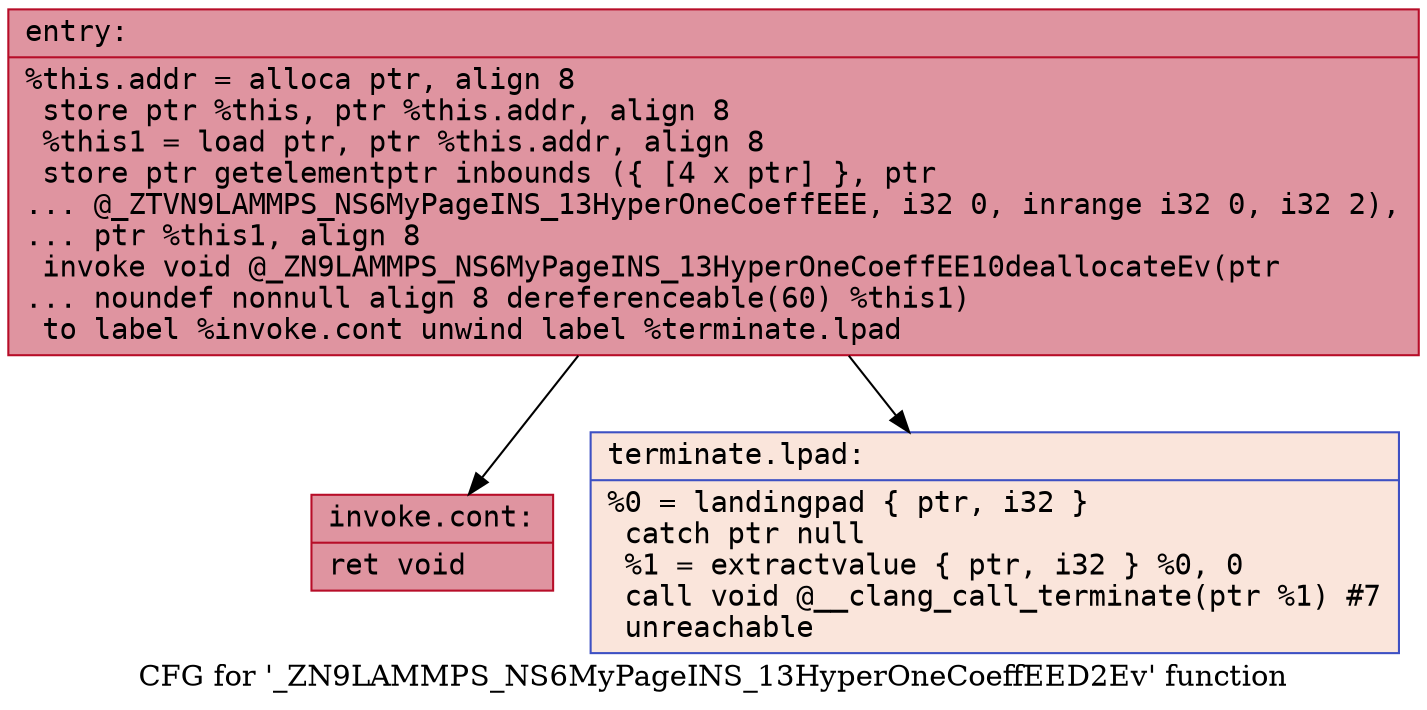 digraph "CFG for '_ZN9LAMMPS_NS6MyPageINS_13HyperOneCoeffEED2Ev' function" {
	label="CFG for '_ZN9LAMMPS_NS6MyPageINS_13HyperOneCoeffEED2Ev' function";

	Node0x556aef9f2c80 [shape=record,color="#b70d28ff", style=filled, fillcolor="#b70d2870" fontname="Courier",label="{entry:\l|  %this.addr = alloca ptr, align 8\l  store ptr %this, ptr %this.addr, align 8\l  %this1 = load ptr, ptr %this.addr, align 8\l  store ptr getelementptr inbounds (\{ [4 x ptr] \}, ptr\l... @_ZTVN9LAMMPS_NS6MyPageINS_13HyperOneCoeffEEE, i32 0, inrange i32 0, i32 2),\l... ptr %this1, align 8\l  invoke void @_ZN9LAMMPS_NS6MyPageINS_13HyperOneCoeffEE10deallocateEv(ptr\l... noundef nonnull align 8 dereferenceable(60) %this1)\l          to label %invoke.cont unwind label %terminate.lpad\l}"];
	Node0x556aef9f2c80 -> Node0x556aef9f2ef0[tooltip="entry -> invoke.cont\nProbability 100.00%" ];
	Node0x556aef9f2c80 -> Node0x556aef9f2f40[tooltip="entry -> terminate.lpad\nProbability 0.00%" ];
	Node0x556aef9f2ef0 [shape=record,color="#b70d28ff", style=filled, fillcolor="#b70d2870" fontname="Courier",label="{invoke.cont:\l|  ret void\l}"];
	Node0x556aef9f2f40 [shape=record,color="#3d50c3ff", style=filled, fillcolor="#f4c5ad70" fontname="Courier",label="{terminate.lpad:\l|  %0 = landingpad \{ ptr, i32 \}\l          catch ptr null\l  %1 = extractvalue \{ ptr, i32 \} %0, 0\l  call void @__clang_call_terminate(ptr %1) #7\l  unreachable\l}"];
}
